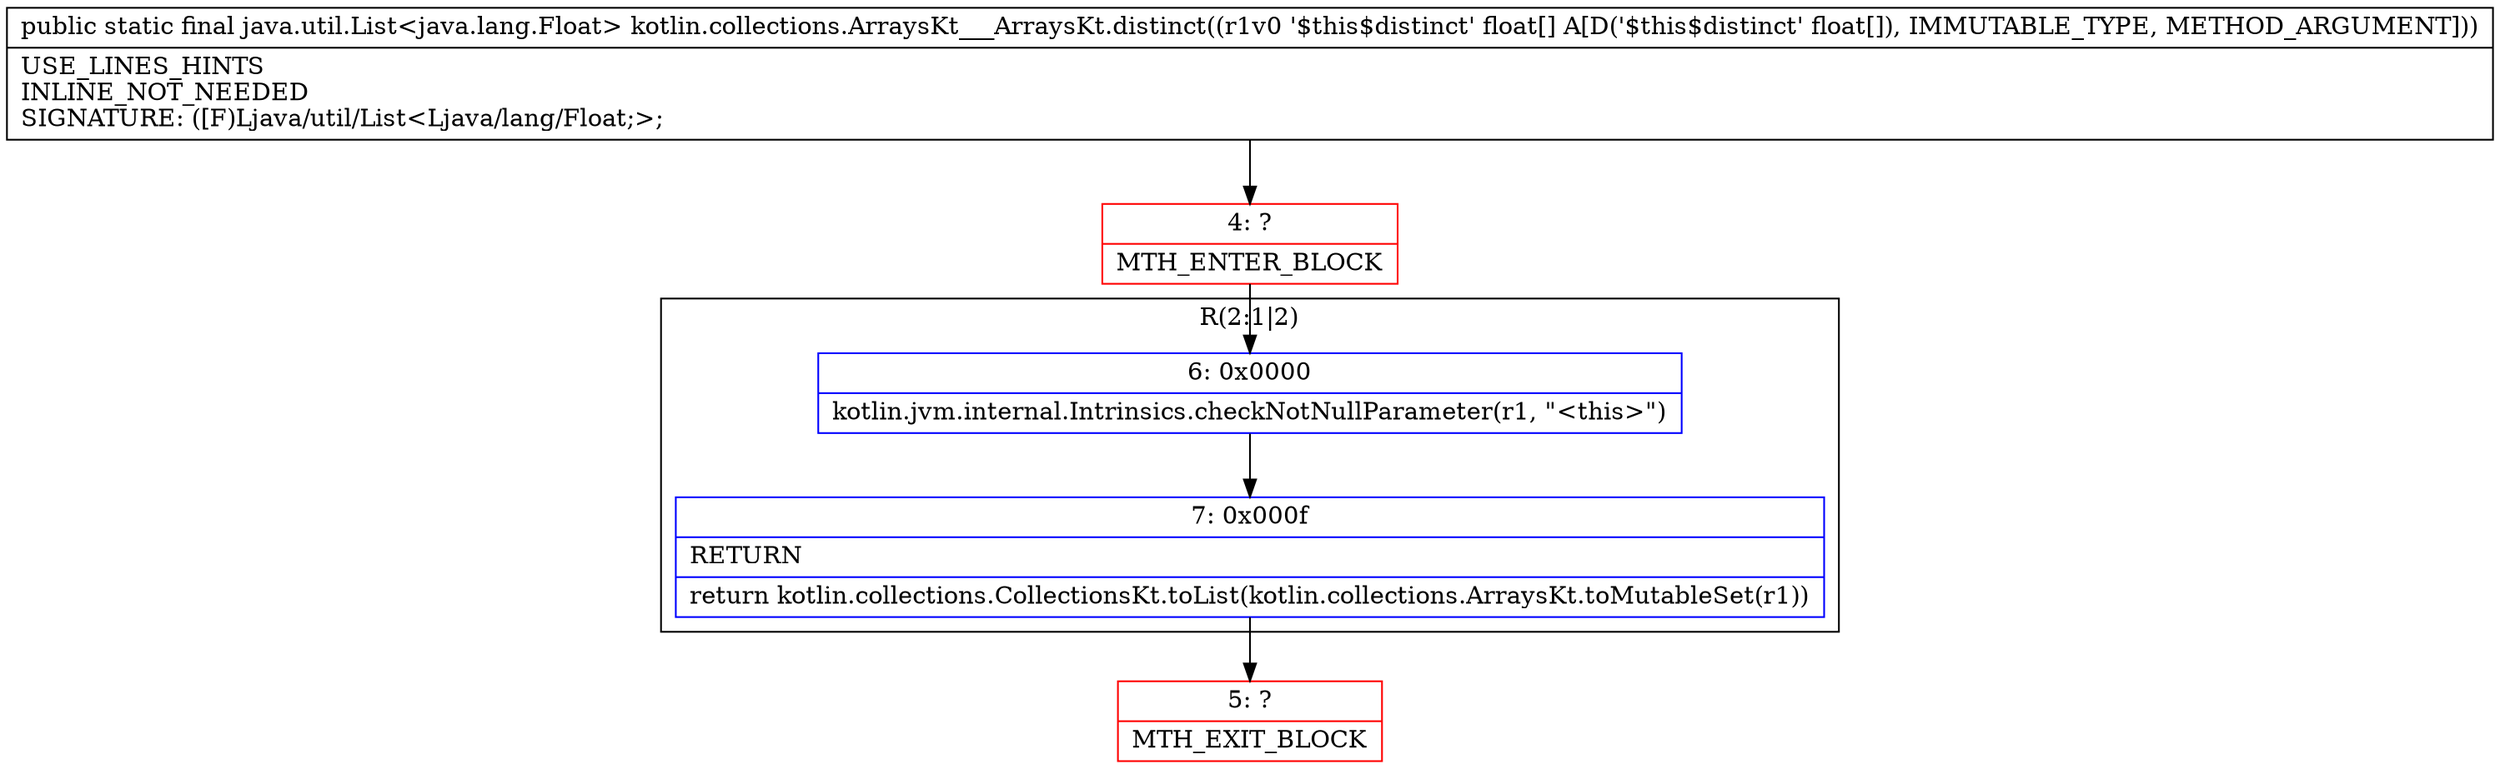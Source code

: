 digraph "CFG forkotlin.collections.ArraysKt___ArraysKt.distinct([F)Ljava\/util\/List;" {
subgraph cluster_Region_1984898797 {
label = "R(2:1|2)";
node [shape=record,color=blue];
Node_6 [shape=record,label="{6\:\ 0x0000|kotlin.jvm.internal.Intrinsics.checkNotNullParameter(r1, \"\<this\>\")\l}"];
Node_7 [shape=record,label="{7\:\ 0x000f|RETURN\l|return kotlin.collections.CollectionsKt.toList(kotlin.collections.ArraysKt.toMutableSet(r1))\l}"];
}
Node_4 [shape=record,color=red,label="{4\:\ ?|MTH_ENTER_BLOCK\l}"];
Node_5 [shape=record,color=red,label="{5\:\ ?|MTH_EXIT_BLOCK\l}"];
MethodNode[shape=record,label="{public static final java.util.List\<java.lang.Float\> kotlin.collections.ArraysKt___ArraysKt.distinct((r1v0 '$this$distinct' float[] A[D('$this$distinct' float[]), IMMUTABLE_TYPE, METHOD_ARGUMENT]))  | USE_LINES_HINTS\lINLINE_NOT_NEEDED\lSIGNATURE: ([F)Ljava\/util\/List\<Ljava\/lang\/Float;\>;\l}"];
MethodNode -> Node_4;Node_6 -> Node_7;
Node_7 -> Node_5;
Node_4 -> Node_6;
}

